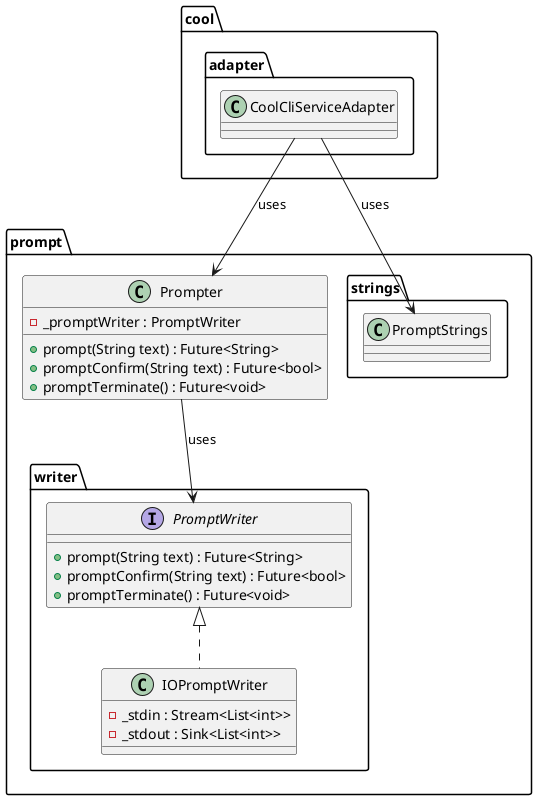 @startuml prompt_class_diagram

package prompt {
    package writer {
        interface PromptWriter {
            + prompt(String text) : Future<String>
            + promptConfirm(String text) : Future<bool>
            + promptTerminate() : Future<void>
        }

        class IOPromptWriter implements PromptWriter{
            - _stdin : Stream<List<int>>
            - _stdout : Sink<List<int>>
        }
    }

    package strings {
        class PromptStrings{}
    }

    class Prompter {
        - _promptWriter : PromptWriter
        + prompt(String text) : Future<String>
        + promptConfirm(String text) : Future<bool>
        + promptTerminate() : Future<void>
    }
}

package cool.adapter {
    class CoolCliServiceAdapter {

    }
}

Prompter --> PromptWriter : uses

CoolCliServiceAdapter --> Prompter : uses
CoolCliServiceAdapter --> PromptStrings : uses

@enduml

